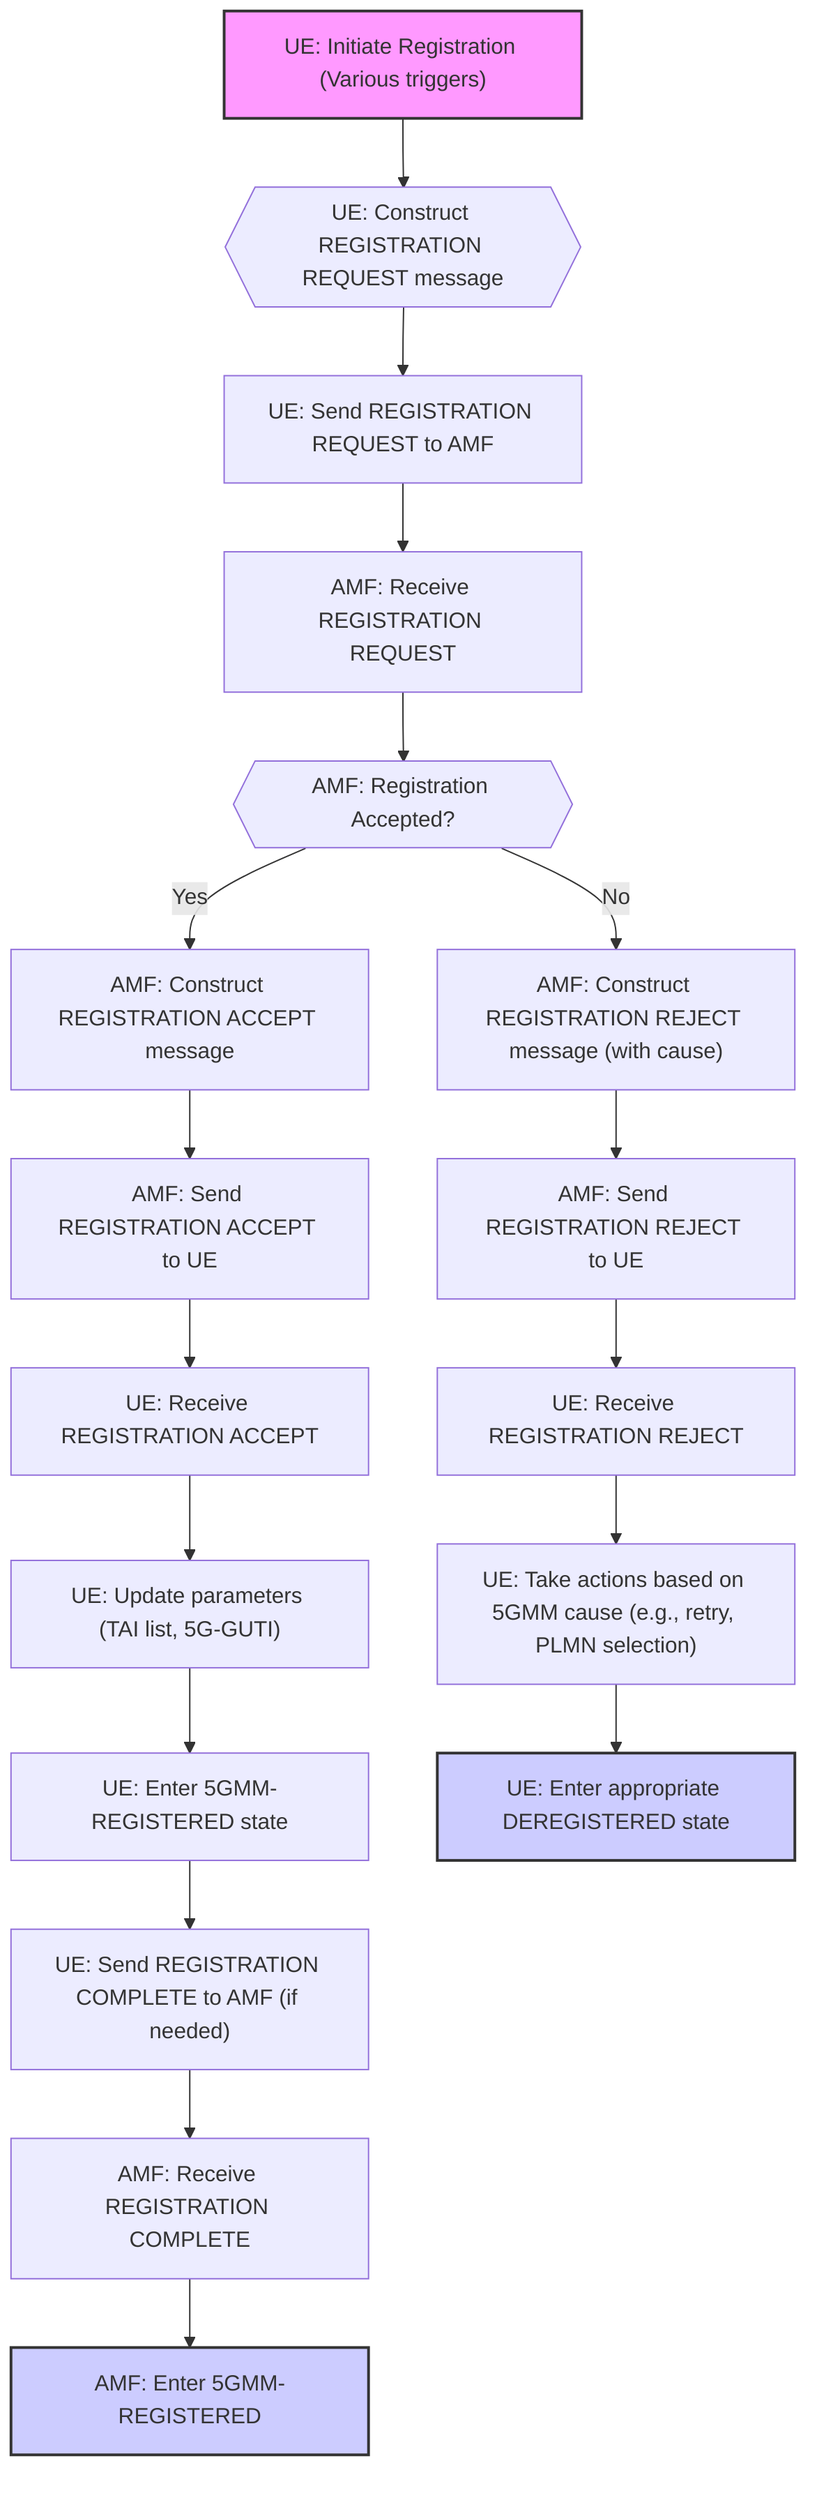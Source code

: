%%  first procedure: **Registration procedure for mobility and periodic registration update**.

graph TD
    A["UE: Initiate Registration (Various triggers)"] --> B{{"UE: Construct REGISTRATION REQUEST message"}}
    B --> C["UE: Send REGISTRATION REQUEST to AMF"]
    C --> D["AMF: Receive REGISTRATION REQUEST"]
    D --> E{{"AMF: Registration Accepted?"}}
    E -- "Yes" --> F["AMF: Construct REGISTRATION ACCEPT message"]
    F --> G["AMF: Send REGISTRATION ACCEPT to UE"]
    G --> H["UE: Receive REGISTRATION ACCEPT"]
    H --> I["UE: Update parameters (TAI list, 5G-GUTI)"]
    I --> J["UE: Enter 5GMM-REGISTERED state"]
    J --> K["UE: Send REGISTRATION COMPLETE to AMF (if needed)"]
    K --> L["AMF: Receive REGISTRATION COMPLETE"]
    L --> M["AMF: Enter 5GMM-REGISTERED"]
    E -- "No" --> N["AMF: Construct REGISTRATION REJECT message (with cause)"]
    N --> O["AMF: Send REGISTRATION REJECT to UE"]
    O --> P["UE: Receive REGISTRATION REJECT"]
    P --> Q["UE: Take actions based on 5GMM cause (e.g., retry, PLMN selection)"]
    Q --> R["UE: Enter appropriate DEREGISTERED state"]
    style A fill:#f9f,stroke:#333,stroke-width:2px
    style M fill:#ccf,stroke:#333,stroke-width:2px
    style R fill:#ccf,stroke:#333,stroke-width:2px